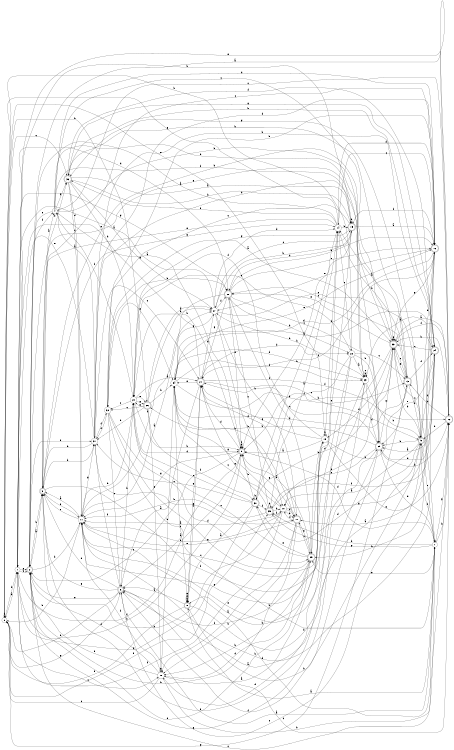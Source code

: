 digraph n30_1 {
__start0 [label="" shape="none"];

rankdir=LR;
size="8,5";

s0 [style="filled", color="black", fillcolor="white" shape="circle", label="0"];
s1 [style="filled", color="black", fillcolor="white" shape="circle", label="1"];
s2 [style="rounded,filled", color="black", fillcolor="white" shape="doublecircle", label="2"];
s3 [style="rounded,filled", color="black", fillcolor="white" shape="doublecircle", label="3"];
s4 [style="filled", color="black", fillcolor="white" shape="circle", label="4"];
s5 [style="rounded,filled", color="black", fillcolor="white" shape="doublecircle", label="5"];
s6 [style="rounded,filled", color="black", fillcolor="white" shape="doublecircle", label="6"];
s7 [style="filled", color="black", fillcolor="white" shape="circle", label="7"];
s8 [style="rounded,filled", color="black", fillcolor="white" shape="doublecircle", label="8"];
s9 [style="rounded,filled", color="black", fillcolor="white" shape="doublecircle", label="9"];
s10 [style="filled", color="black", fillcolor="white" shape="circle", label="10"];
s11 [style="filled", color="black", fillcolor="white" shape="circle", label="11"];
s12 [style="rounded,filled", color="black", fillcolor="white" shape="doublecircle", label="12"];
s13 [style="rounded,filled", color="black", fillcolor="white" shape="doublecircle", label="13"];
s14 [style="filled", color="black", fillcolor="white" shape="circle", label="14"];
s15 [style="rounded,filled", color="black", fillcolor="white" shape="doublecircle", label="15"];
s16 [style="rounded,filled", color="black", fillcolor="white" shape="doublecircle", label="16"];
s17 [style="rounded,filled", color="black", fillcolor="white" shape="doublecircle", label="17"];
s18 [style="filled", color="black", fillcolor="white" shape="circle", label="18"];
s19 [style="filled", color="black", fillcolor="white" shape="circle", label="19"];
s20 [style="filled", color="black", fillcolor="white" shape="circle", label="20"];
s21 [style="rounded,filled", color="black", fillcolor="white" shape="doublecircle", label="21"];
s22 [style="filled", color="black", fillcolor="white" shape="circle", label="22"];
s23 [style="filled", color="black", fillcolor="white" shape="circle", label="23"];
s24 [style="rounded,filled", color="black", fillcolor="white" shape="doublecircle", label="24"];
s25 [style="rounded,filled", color="black", fillcolor="white" shape="doublecircle", label="25"];
s26 [style="rounded,filled", color="black", fillcolor="white" shape="doublecircle", label="26"];
s27 [style="filled", color="black", fillcolor="white" shape="circle", label="27"];
s28 [style="rounded,filled", color="black", fillcolor="white" shape="doublecircle", label="28"];
s29 [style="rounded,filled", color="black", fillcolor="white" shape="doublecircle", label="29"];
s30 [style="rounded,filled", color="black", fillcolor="white" shape="doublecircle", label="30"];
s31 [style="filled", color="black", fillcolor="white" shape="circle", label="31"];
s32 [style="filled", color="black", fillcolor="white" shape="circle", label="32"];
s33 [style="rounded,filled", color="black", fillcolor="white" shape="doublecircle", label="33"];
s34 [style="filled", color="black", fillcolor="white" shape="circle", label="34"];
s35 [style="rounded,filled", color="black", fillcolor="white" shape="doublecircle", label="35"];
s36 [style="rounded,filled", color="black", fillcolor="white" shape="doublecircle", label="36"];
s0 -> s1 [label="a"];
s0 -> s26 [label="b"];
s0 -> s36 [label="c"];
s0 -> s0 [label="d"];
s0 -> s19 [label="e"];
s0 -> s35 [label="f"];
s0 -> s6 [label="g"];
s0 -> s1 [label="h"];
s1 -> s2 [label="a"];
s1 -> s23 [label="b"];
s1 -> s18 [label="c"];
s1 -> s28 [label="d"];
s1 -> s2 [label="e"];
s1 -> s5 [label="f"];
s1 -> s28 [label="g"];
s1 -> s5 [label="h"];
s2 -> s3 [label="a"];
s2 -> s3 [label="b"];
s2 -> s7 [label="c"];
s2 -> s29 [label="d"];
s2 -> s31 [label="e"];
s2 -> s4 [label="f"];
s2 -> s23 [label="g"];
s2 -> s11 [label="h"];
s3 -> s4 [label="a"];
s3 -> s31 [label="b"];
s3 -> s16 [label="c"];
s3 -> s36 [label="d"];
s3 -> s11 [label="e"];
s3 -> s23 [label="f"];
s3 -> s14 [label="g"];
s3 -> s33 [label="h"];
s4 -> s5 [label="a"];
s4 -> s15 [label="b"];
s4 -> s33 [label="c"];
s4 -> s16 [label="d"];
s4 -> s2 [label="e"];
s4 -> s15 [label="f"];
s4 -> s36 [label="g"];
s4 -> s25 [label="h"];
s5 -> s6 [label="a"];
s5 -> s30 [label="b"];
s5 -> s2 [label="c"];
s5 -> s21 [label="d"];
s5 -> s5 [label="e"];
s5 -> s5 [label="f"];
s5 -> s11 [label="g"];
s5 -> s15 [label="h"];
s6 -> s7 [label="a"];
s6 -> s0 [label="b"];
s6 -> s12 [label="c"];
s6 -> s3 [label="d"];
s6 -> s2 [label="e"];
s6 -> s31 [label="f"];
s6 -> s3 [label="g"];
s6 -> s20 [label="h"];
s7 -> s8 [label="a"];
s7 -> s35 [label="b"];
s7 -> s33 [label="c"];
s7 -> s5 [label="d"];
s7 -> s29 [label="e"];
s7 -> s9 [label="f"];
s7 -> s35 [label="g"];
s7 -> s12 [label="h"];
s8 -> s6 [label="a"];
s8 -> s9 [label="b"];
s8 -> s8 [label="c"];
s8 -> s8 [label="d"];
s8 -> s8 [label="e"];
s8 -> s0 [label="f"];
s8 -> s21 [label="g"];
s8 -> s9 [label="h"];
s9 -> s10 [label="a"];
s9 -> s25 [label="b"];
s9 -> s6 [label="c"];
s9 -> s30 [label="d"];
s9 -> s7 [label="e"];
s9 -> s24 [label="f"];
s9 -> s36 [label="g"];
s9 -> s16 [label="h"];
s10 -> s11 [label="a"];
s10 -> s2 [label="b"];
s10 -> s34 [label="c"];
s10 -> s17 [label="d"];
s10 -> s11 [label="e"];
s10 -> s1 [label="f"];
s10 -> s16 [label="g"];
s10 -> s17 [label="h"];
s11 -> s3 [label="a"];
s11 -> s0 [label="b"];
s11 -> s3 [label="c"];
s11 -> s12 [label="d"];
s11 -> s25 [label="e"];
s11 -> s27 [label="f"];
s11 -> s31 [label="g"];
s11 -> s20 [label="h"];
s12 -> s2 [label="a"];
s12 -> s9 [label="b"];
s12 -> s4 [label="c"];
s12 -> s13 [label="d"];
s12 -> s1 [label="e"];
s12 -> s33 [label="f"];
s12 -> s7 [label="g"];
s12 -> s33 [label="h"];
s13 -> s14 [label="a"];
s13 -> s14 [label="b"];
s13 -> s28 [label="c"];
s13 -> s34 [label="d"];
s13 -> s33 [label="e"];
s13 -> s24 [label="f"];
s13 -> s0 [label="g"];
s13 -> s9 [label="h"];
s14 -> s2 [label="a"];
s14 -> s15 [label="b"];
s14 -> s22 [label="c"];
s14 -> s16 [label="d"];
s14 -> s3 [label="e"];
s14 -> s36 [label="f"];
s14 -> s0 [label="g"];
s14 -> s8 [label="h"];
s15 -> s16 [label="a"];
s15 -> s15 [label="b"];
s15 -> s32 [label="c"];
s15 -> s28 [label="d"];
s15 -> s29 [label="e"];
s15 -> s16 [label="f"];
s15 -> s20 [label="g"];
s15 -> s27 [label="h"];
s16 -> s17 [label="a"];
s16 -> s32 [label="b"];
s16 -> s14 [label="c"];
s16 -> s34 [label="d"];
s16 -> s27 [label="e"];
s16 -> s21 [label="f"];
s16 -> s33 [label="g"];
s16 -> s29 [label="h"];
s17 -> s18 [label="a"];
s17 -> s18 [label="b"];
s17 -> s29 [label="c"];
s17 -> s21 [label="d"];
s17 -> s11 [label="e"];
s17 -> s10 [label="f"];
s17 -> s5 [label="g"];
s17 -> s2 [label="h"];
s18 -> s19 [label="a"];
s18 -> s7 [label="b"];
s18 -> s0 [label="c"];
s18 -> s3 [label="d"];
s18 -> s2 [label="e"];
s18 -> s11 [label="f"];
s18 -> s18 [label="g"];
s18 -> s34 [label="h"];
s19 -> s5 [label="a"];
s19 -> s13 [label="b"];
s19 -> s11 [label="c"];
s19 -> s14 [label="d"];
s19 -> s12 [label="e"];
s19 -> s20 [label="f"];
s19 -> s21 [label="g"];
s19 -> s19 [label="h"];
s20 -> s21 [label="a"];
s20 -> s5 [label="b"];
s20 -> s32 [label="c"];
s20 -> s5 [label="d"];
s20 -> s26 [label="e"];
s20 -> s4 [label="f"];
s20 -> s26 [label="g"];
s20 -> s5 [label="h"];
s21 -> s6 [label="a"];
s21 -> s8 [label="b"];
s21 -> s9 [label="c"];
s21 -> s22 [label="d"];
s21 -> s34 [label="e"];
s21 -> s12 [label="f"];
s21 -> s27 [label="g"];
s21 -> s1 [label="h"];
s22 -> s23 [label="a"];
s22 -> s0 [label="b"];
s22 -> s13 [label="c"];
s22 -> s18 [label="d"];
s22 -> s20 [label="e"];
s22 -> s30 [label="f"];
s22 -> s11 [label="g"];
s22 -> s25 [label="h"];
s23 -> s24 [label="a"];
s23 -> s9 [label="b"];
s23 -> s23 [label="c"];
s23 -> s25 [label="d"];
s23 -> s23 [label="e"];
s23 -> s3 [label="f"];
s23 -> s2 [label="g"];
s23 -> s27 [label="h"];
s24 -> s25 [label="a"];
s24 -> s11 [label="b"];
s24 -> s33 [label="c"];
s24 -> s25 [label="d"];
s24 -> s25 [label="e"];
s24 -> s35 [label="f"];
s24 -> s36 [label="g"];
s24 -> s36 [label="h"];
s25 -> s6 [label="a"];
s25 -> s26 [label="b"];
s25 -> s21 [label="c"];
s25 -> s7 [label="d"];
s25 -> s10 [label="e"];
s25 -> s6 [label="f"];
s25 -> s33 [label="g"];
s25 -> s12 [label="h"];
s26 -> s27 [label="a"];
s26 -> s31 [label="b"];
s26 -> s32 [label="c"];
s26 -> s27 [label="d"];
s26 -> s18 [label="e"];
s26 -> s30 [label="f"];
s26 -> s20 [label="g"];
s26 -> s34 [label="h"];
s27 -> s1 [label="a"];
s27 -> s10 [label="b"];
s27 -> s15 [label="c"];
s27 -> s14 [label="d"];
s27 -> s9 [label="e"];
s27 -> s28 [label="f"];
s27 -> s34 [label="g"];
s27 -> s17 [label="h"];
s28 -> s11 [label="a"];
s28 -> s16 [label="b"];
s28 -> s25 [label="c"];
s28 -> s5 [label="d"];
s28 -> s16 [label="e"];
s28 -> s29 [label="f"];
s28 -> s21 [label="g"];
s28 -> s22 [label="h"];
s29 -> s5 [label="a"];
s29 -> s19 [label="b"];
s29 -> s20 [label="c"];
s29 -> s18 [label="d"];
s29 -> s30 [label="e"];
s29 -> s6 [label="f"];
s29 -> s17 [label="g"];
s29 -> s18 [label="h"];
s30 -> s8 [label="a"];
s30 -> s30 [label="b"];
s30 -> s31 [label="c"];
s30 -> s33 [label="d"];
s30 -> s20 [label="e"];
s30 -> s35 [label="f"];
s30 -> s1 [label="g"];
s30 -> s14 [label="h"];
s31 -> s4 [label="a"];
s31 -> s24 [label="b"];
s31 -> s21 [label="c"];
s31 -> s16 [label="d"];
s31 -> s1 [label="e"];
s31 -> s32 [label="f"];
s31 -> s17 [label="g"];
s31 -> s3 [label="h"];
s32 -> s33 [label="a"];
s32 -> s7 [label="b"];
s32 -> s6 [label="c"];
s32 -> s29 [label="d"];
s32 -> s34 [label="e"];
s32 -> s31 [label="f"];
s32 -> s29 [label="g"];
s32 -> s28 [label="h"];
s33 -> s12 [label="a"];
s33 -> s9 [label="b"];
s33 -> s13 [label="c"];
s33 -> s31 [label="d"];
s33 -> s28 [label="e"];
s33 -> s19 [label="f"];
s33 -> s33 [label="g"];
s33 -> s5 [label="h"];
s34 -> s24 [label="a"];
s34 -> s13 [label="b"];
s34 -> s8 [label="c"];
s34 -> s23 [label="d"];
s34 -> s16 [label="e"];
s34 -> s23 [label="f"];
s34 -> s10 [label="g"];
s34 -> s17 [label="h"];
s35 -> s14 [label="a"];
s35 -> s11 [label="b"];
s35 -> s28 [label="c"];
s35 -> s35 [label="d"];
s35 -> s33 [label="e"];
s35 -> s10 [label="f"];
s35 -> s21 [label="g"];
s35 -> s10 [label="h"];
s36 -> s15 [label="a"];
s36 -> s15 [label="b"];
s36 -> s11 [label="c"];
s36 -> s11 [label="d"];
s36 -> s20 [label="e"];
s36 -> s24 [label="f"];
s36 -> s27 [label="g"];
s36 -> s13 [label="h"];

}